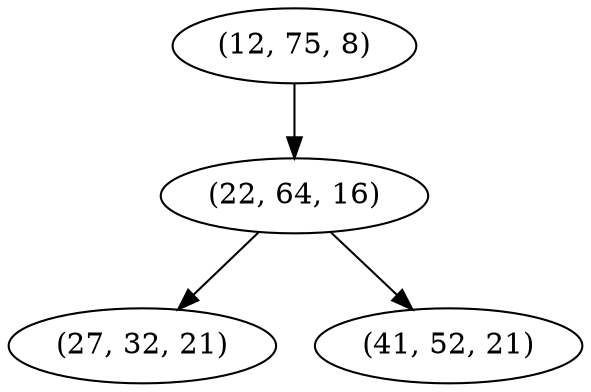 digraph tree {
    "(12, 75, 8)";
    "(22, 64, 16)";
    "(27, 32, 21)";
    "(41, 52, 21)";
    "(12, 75, 8)" -> "(22, 64, 16)";
    "(22, 64, 16)" -> "(27, 32, 21)";
    "(22, 64, 16)" -> "(41, 52, 21)";
}
